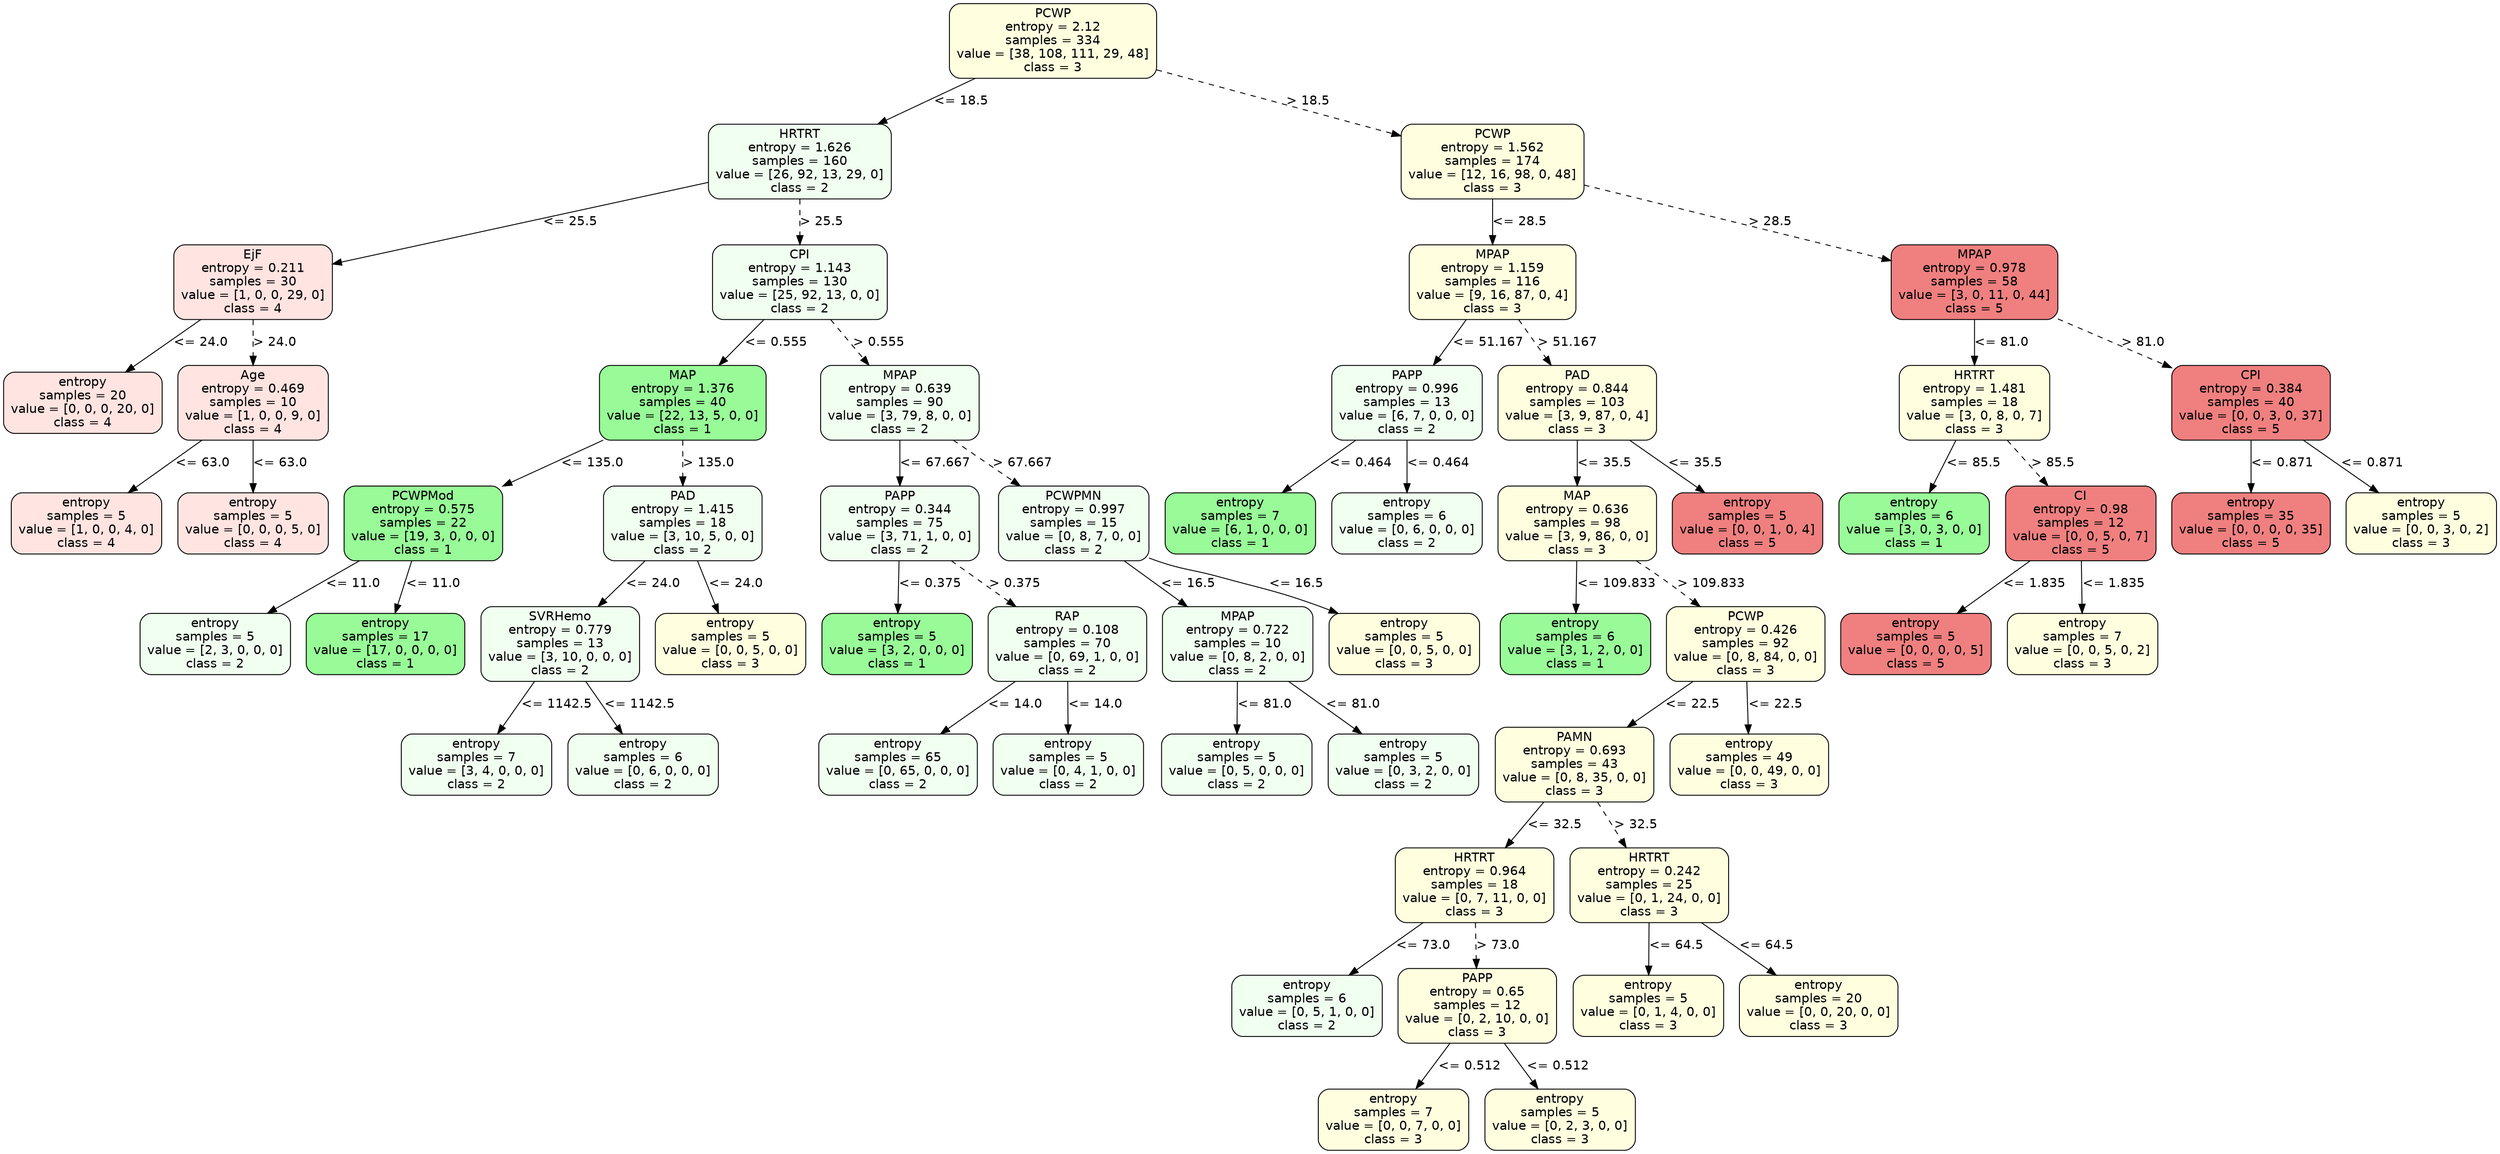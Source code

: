 strict digraph Tree {
	graph [bb="0,0,2416.5,1274"];
	node [color=black,
		fontname=helvetica,
		label="\N",
		shape=box,
		style="filled, rounded"
	];
	edge [fontname=helvetica];
	0	[fillcolor=lightyellow,
		height=1.1528,
		label="PCWP\nentropy = 2.12\nsamples = 334\nvalue = [38, 108, 111, 29, 48]\nclass = 3",
		pos="1017.5,1232.5",
		width=2.6528];
	1	[fillcolor=honeydew,
		height=1.1528,
		label="HRTRT\nentropy = 1.626\nsamples = 160\nvalue = [26, 92, 13, 29, 0]\nclass = 2",
		pos="748.5,1098.5",
		width=2.3611];
	0 -> 1	[label="<= 18.5",
		labelangle=45,
		labeldistance=2.5,
		lp="915,1165.5",
		op="<=",
		param=18.5,
		pos="e,831.34,1140.2 934.96,1191 905.02,1176.3 871.02,1159.6 840.33,1144.6",
		style=solid];
	28	[fillcolor=lightyellow,
		height=1.1528,
		label="PCWP\nentropy = 1.562\nsamples = 174\nvalue = [12, 16, 98, 0, 48]\nclass = 3",
		pos="1463.5,1098.5",
		width=2.3611];
	0 -> 28	[label="> 18.5",
		labelangle=-45,
		labeldistance=2.5,
		lp="1274,1165.5",
		op=">",
		param=18.5,
		pos="e,1378.2,1124.8 1113.2,1203.2 1188.5,1180.9 1293,1150 1368.2,1127.7",
		style=dashed];
	2	[fillcolor=mistyrose,
		height=1.1528,
		label="EjF\nentropy = 0.211\nsamples = 30\nvalue = [1, 0, 0, 29, 0]\nclass = 4",
		pos="235.5,964.5",
		width=2.0417];
	1 -> 2	[label="<= 25.5",
		lp="531,1031.5",
		op="<=",
		param=25.5,
		pos="e,309.33,984.5 663.21,1075.6 567.73,1051 413.99,1011.4 319.17,987.03",
		style=solid];
	7	[fillcolor=honeydew,
		height=1.1528,
		label="CPI\nentropy = 1.143\nsamples = 130\nvalue = [25, 92, 13, 0, 0]\nclass = 2",
		pos="748.5,964.5",
		width=2.25];
	1 -> 7	[label="> 25.5",
		lp="768,1031.5",
		op=">",
		param=25.5,
		pos="e,748.5,1006.3 748.5,1056.8 748.5,1044 748.5,1029.7 748.5,1016.3",
		style=dashed];
	3	[fillcolor=mistyrose,
		height=0.94444,
		label="entropy\nsamples = 20\nvalue = [0, 0, 0, 20, 0]\nclass = 4",
		pos="73.5,830.5",
		width=2.0417];
	2 -> 3	[label="<= 24.0",
		lp="183,897.5",
		op="<=",
		param=24.0,
		pos="e,114.04,864.53 185.57,922.82 165.3,906.3 141.97,887.29 121.86,870.9",
		style=solid];
	4	[fillcolor=mistyrose,
		height=1.1528,
		label="Age\nentropy = 0.469\nsamples = 10\nvalue = [1, 0, 0, 9, 0]\nclass = 4",
		pos="235.5,830.5",
		width=1.9444];
	2 -> 4	[label="> 24.0",
		lp="255,897.5",
		op=">",
		param=24.0,
		pos="e,235.5,872.27 235.5,922.82 235.5,910.02 235.5,895.73 235.5,882.32",
		style=dashed];
	5	[fillcolor=mistyrose,
		height=0.94444,
		label="entropy\nsamples = 5\nvalue = [1, 0, 0, 4, 0]\nclass = 4",
		pos="77.5,696.5",
		width=1.9444];
	4 -> 5	[label="<= 63.0",
		lp="185,763.5",
		op="<=",
		param=63.0,
		pos="e,117.03,730.53 186.81,788.82 167.12,772.37 144.48,753.46 124.93,737.12",
		style=solid];
	6	[fillcolor=mistyrose,
		height=0.94444,
		label="entropy\nsamples = 5\nvalue = [0, 0, 0, 5, 0]\nclass = 4",
		pos="235.5,696.5",
		width=1.9444];
	4 -> 6	[label="<= 63.0",
		lp="259,763.5",
		op="<=",
		param=63.0,
		pos="e,235.5,730.74 235.5,788.82 235.5,773.68 235.5,756.44 235.5,741.05",
		style=solid];
	8	[fillcolor=palegreen,
		height=1.1528,
		label="MAP\nentropy = 1.376\nsamples = 40\nvalue = [22, 13, 5, 0, 0]\nclass = 1",
		pos="643.5,830.5",
		width=2.1528];
	7 -> 8	[label="<= 0.555",
		lp="727,897.5",
		op="<=",
		param=0.555,
		pos="e,675.93,872.27 716.14,922.82 705.46,909.39 693.47,894.32 682.36,880.35",
		style=solid];
	17	[fillcolor=honeydew,
		height=1.1528,
		label="MPAP\nentropy = 0.639\nsamples = 90\nvalue = [3, 79, 8, 0, 0]\nclass = 2",
		pos="843.5,830.5",
		width=2.0417];
	7 -> 17	[label="> 0.555",
		lp="822.5,897.5",
		op=">",
		param=0.555,
		pos="e,814.15,872.27 777.78,922.82 787.35,909.52 798.08,894.6 808.06,880.74",
		style=dashed];
	9	[fillcolor=palegreen,
		height=1.1528,
		label="PCWPMod\nentropy = 0.575\nsamples = 22\nvalue = [19, 3, 0, 0, 0]\nclass = 1",
		pos="397.5,696.5",
		width=2.0417];
	8 -> 9	[label="<= 135.0",
		lp="556,763.5",
		op="<=",
		param=135.0,
		pos="e,471.15,737.02 568.02,789 540.24,774.09 508.63,757.13 480.24,741.9",
		style=solid];
	12	[fillcolor=honeydew,
		height=1.1528,
		label="PAD\nentropy = 1.415\nsamples = 18\nvalue = [3, 10, 5, 0, 0]\nclass = 2",
		pos="643.5,696.5",
		width=2.0417];
	8 -> 12	[label="> 135.0",
		lp="666.5,763.5",
		op=">",
		param=135.0,
		pos="e,643.5,738.27 643.5,788.82 643.5,776.02 643.5,761.73 643.5,748.32",
		style=dashed];
	10	[fillcolor=honeydew,
		height=0.94444,
		label="entropy\nsamples = 5\nvalue = [2, 3, 0, 0, 0]\nclass = 2",
		pos="175.5,562.5",
		width=1.9444];
	9 -> 10	[label="<= 11.0",
		lp="317,629.5",
		op="<=",
		param=11.0,
		pos="e,231.2,596.62 329.38,655 300.98,638.11 268.14,618.58 240.12,601.92",
		style=solid];
	11	[fillcolor=palegreen,
		height=0.94444,
		label="entropy\nsamples = 17\nvalue = [17, 0, 0, 0, 0]\nclass = 1",
		pos="337.5,562.5",
		width=2.0417];
	9 -> 11	[label="<= 11.0",
		lp="393,629.5",
		op="<=",
		param=11.0,
		pos="e,352.61,596.74 379.01,654.82 371.99,639.39 363.99,621.78 356.89,606.17",
		style=solid];
	13	[fillcolor=honeydew,
		height=1.1528,
		label="SVRHemo\nentropy = 0.779\nsamples = 13\nvalue = [3, 10, 0, 0, 0]\nclass = 2",
		pos="502.5,562.5",
		width=2.0417];
	12 -> 13	[label="<= 24.0",
		lp="601,629.5",
		op="<=",
		param=24.0,
		pos="e,546.05,604.27 600.04,654.82 585.3,641.02 568.7,625.48 553.43,611.18",
		style=solid];
	16	[fillcolor=lightyellow,
		height=0.94444,
		label="entropy\nsamples = 5\nvalue = [0, 0, 5, 0, 0]\nclass = 3",
		pos="664.5,562.5",
		width=1.9444];
	12 -> 16	[label="<= 24.0",
		lp="679,629.5",
		op="<=",
		param=24.0,
		pos="e,659.21,596.74 649.97,654.82 652.38,639.68 655.12,622.44 657.57,607.05",
		style=solid];
	14	[fillcolor=honeydew,
		height=0.94444,
		label="entropy\nsamples = 7\nvalue = [3, 4, 0, 0, 0]\nclass = 2",
		pos="424.5,428.5",
		width=1.9444];
	13 -> 14	[label="<= 1142.5",
		lp="497.5,495.5",
		op="<=",
		param=1142.5,
		pos="e,444.14,462.74 478.46,520.82 469.26,505.24 458.74,487.45 449.45,471.73",
		style=solid];
	15	[fillcolor=honeydew,
		height=0.94444,
		label="entropy\nsamples = 6\nvalue = [0, 6, 0, 0, 0]\nclass = 2",
		pos="582.5,428.5",
		width=1.9444];
	13 -> 15	[label="<= 1142.5",
		lp="576.5,495.5",
		op="<=",
		param=1142.5,
		pos="e,562.35,462.74 527.16,520.82 536.6,505.24 547.38,487.45 556.91,471.73",
		style=solid];
	18	[fillcolor=honeydew,
		height=1.1528,
		label="PAPP\nentropy = 0.344\nsamples = 75\nvalue = [3, 71, 1, 0, 0]\nclass = 2",
		pos="843.5,696.5",
		width=2.0417];
	17 -> 18	[label="<= 67.667",
		lp="874.5,763.5",
		op="<=",
		param=67.667,
		pos="e,843.5,738.27 843.5,788.82 843.5,776.02 843.5,761.73 843.5,748.32",
		style=solid];
	23	[fillcolor=honeydew,
		height=1.1528,
		label="PCWPMN\nentropy = 0.997\nsamples = 15\nvalue = [0, 8, 7, 0, 0]\nclass = 2",
		pos="1066.5,696.5",
		width=1.9444];
	17 -> 23	[label="> 67.667",
		lp="989.5,763.5",
		op=">",
		param=67.667,
		pos="e,997.82,738.15 911.92,789 936.32,774.56 963.96,758.19 989.06,743.34",
		style=dashed];
	19	[fillcolor=palegreen,
		height=0.94444,
		label="entropy\nsamples = 5\nvalue = [3, 2, 0, 0, 0]\nclass = 1",
		pos="822.5,562.5",
		width=1.9444];
	18 -> 19	[label="<= 0.375",
		lp="862,629.5",
		op="<=",
		param=0.375,
		pos="e,827.79,596.74 837.03,654.82 834.62,639.68 831.88,622.44 829.43,607.05",
		style=solid];
	20	[fillcolor=honeydew,
		height=1.1528,
		label="RAP\nentropy = 0.108\nsamples = 70\nvalue = [0, 69, 1, 0, 0]\nclass = 2",
		pos="984.5,562.5",
		width=2.0417];
	18 -> 20	[label="> 0.375",
		lp="941.5,629.5",
		op=">",
		param=0.375,
		pos="e,940.95,604.27 886.96,654.82 901.7,641.02 918.3,625.48 933.57,611.18",
		style=dashed];
	21	[fillcolor=honeydew,
		height=0.94444,
		label="entropy\nsamples = 65\nvalue = [0, 65, 0, 0, 0]\nclass = 2",
		pos="823.5,428.5",
		width=2.0417];
	20 -> 21	[label="<= 14.0",
		lp="933,495.5",
		op="<=",
		param=14.0,
		pos="e,863.79,462.53 934.88,520.82 914.73,504.3 891.55,485.29 871.56,468.9",
		style=solid];
	22	[fillcolor=honeydew,
		height=0.94444,
		label="entropy\nsamples = 5\nvalue = [0, 4, 1, 0, 0]\nclass = 2",
		pos="985.5,428.5",
		width=1.9444];
	20 -> 22	[label="<= 14.0",
		lp="1009,495.5",
		op="<=",
		param=14.0,
		pos="e,985.25,462.74 984.81,520.82 984.92,505.68 985.05,488.44 985.17,473.05",
		style=solid];
	24	[fillcolor=honeydew,
		height=1.1528,
		label="MPAP\nentropy = 0.722\nsamples = 10\nvalue = [0, 8, 2, 0, 0]\nclass = 2",
		pos="1146.5,562.5",
		width=1.9444];
	23 -> 24	[label="<= 16.5",
		lp="1133,629.5",
		op="<=",
		param=16.5,
		pos="e,1121.8,604.27 1091.2,654.82 1099.1,641.64 1108.1,626.89 1116.4,613.14",
		style=solid];
	27	[fillcolor=lightyellow,
		height=0.94444,
		label="entropy\nsamples = 5\nvalue = [0, 0, 5, 0, 0]\nclass = 3",
		pos="1304.5,562.5",
		width=1.9444];
	23 -> 27	[label="<= 16.5",
		lp="1217,629.5",
		op="<=",
		param=16.5,
		pos="e,1244.9,596.54 1136.6,656.61 1167.9,639.24 1204.7,618.83 1235.9,601.56",
		style=solid];
	25	[fillcolor=honeydew,
		height=0.94444,
		label="entropy\nsamples = 5\nvalue = [0, 5, 0, 0, 0]\nclass = 2",
		pos="1145.5,428.5",
		width=1.9444];
	24 -> 25	[label="<= 81.0",
		lp="1170,495.5",
		op="<=",
		param=81.0,
		pos="e,1145.8,462.74 1146.2,520.82 1146.1,505.68 1145.9,488.44 1145.8,473.05",
		style=solid];
	26	[fillcolor=honeydew,
		height=0.94444,
		label="entropy\nsamples = 5\nvalue = [0, 3, 2, 0, 0]\nclass = 2",
		pos="1303.5,428.5",
		width=1.9444];
	24 -> 26	[label="<= 81.0",
		lp="1254,495.5",
		op="<=",
		param=81.0,
		pos="e,1264.2,462.53 1194.9,520.82 1214.4,504.37 1236.9,485.46 1256.4,469.12",
		style=solid];
	29	[fillcolor=lightyellow,
		height=1.1528,
		label="MPAP\nentropy = 1.159\nsamples = 116\nvalue = [9, 16, 87, 0, 4]\nclass = 3",
		pos="1463.5,964.5",
		width=2.1528];
	28 -> 29	[label="<= 28.5",
		lp="1487,1031.5",
		op="<=",
		param=28.5,
		pos="e,1463.5,1006.3 1463.5,1056.8 1463.5,1044 1463.5,1029.7 1463.5,1016.3",
		style=solid];
	48	[fillcolor=lightcoral,
		height=1.1528,
		label="MPAP\nentropy = 0.978\nsamples = 58\nvalue = [3, 0, 11, 0, 44]\nclass = 5",
		pos="1921.5,964.5",
		width=2.1528];
	28 -> 48	[label="> 28.5",
		lp="1726,1031.5",
		op=">",
		param=28.5,
		pos="e,1843.8,987.91 1548.6,1073 1629.9,1049.6 1751.8,1014.4 1833.9,990.74",
		style=dashed];
	30	[fillcolor=honeydew,
		height=1.1528,
		label="PAPP\nentropy = 0.996\nsamples = 13\nvalue = [6, 7, 0, 0, 0]\nclass = 2",
		pos="1382.5,830.5",
		width=1.9444];
	29 -> 30	[label="<= 51.167",
		lp="1453.5,897.5",
		op="<=",
		param=51.167,
		pos="e,1403.5,872.02 1434.2,922.98 1430.2,917.02 1426.2,910.9 1422.5,905 1417.7,897.29 1412.9,888.97 1408.3,880.8",
		style=solid];
	33	[fillcolor=lightyellow,
		height=1.1528,
		label="PAD\nentropy = 0.844\nsamples = 103\nvalue = [3, 9, 87, 0, 4]\nclass = 3",
		pos="1544.5,830.5",
		width=2.0417];
	29 -> 33	[label="> 51.167",
		lp="1533.5,897.5",
		op=">",
		param=51.167,
		pos="e,1519.5,872.27 1488.5,922.82 1496.5,909.64 1505.6,894.89 1514,881.14",
		style=dashed];
	31	[fillcolor=palegreen,
		height=0.94444,
		label="entropy\nsamples = 7\nvalue = [6, 1, 0, 0, 0]\nclass = 1",
		pos="1224.5,696.5",
		width=1.9444];
	30 -> 31	[label="<= 0.464",
		lp="1336,763.5",
		op="<=",
		param=0.464,
		pos="e,1264,730.53 1333.8,788.82 1314.1,772.37 1291.5,753.46 1271.9,737.12",
		style=solid];
	32	[fillcolor=honeydew,
		height=0.94444,
		label="entropy\nsamples = 6\nvalue = [0, 6, 0, 0, 0]\nclass = 2",
		pos="1382.5,696.5",
		width=1.9444];
	30 -> 32	[label="<= 0.464",
		lp="1410,763.5",
		op="<=",
		param=0.464,
		pos="e,1382.5,730.74 1382.5,788.82 1382.5,773.68 1382.5,756.44 1382.5,741.05",
		style=solid];
	34	[fillcolor=lightyellow,
		height=1.1528,
		label="MAP\nentropy = 0.636\nsamples = 98\nvalue = [3, 9, 86, 0, 0]\nclass = 3",
		pos="1544.5,696.5",
		width=2.0417];
	33 -> 34	[label="<= 35.5",
		lp="1568,763.5",
		op="<=",
		param=35.5,
		pos="e,1544.5,738.27 1544.5,788.82 1544.5,776.02 1544.5,761.73 1544.5,748.32",
		style=solid];
	47	[fillcolor=lightcoral,
		height=0.94444,
		label="entropy\nsamples = 5\nvalue = [0, 0, 1, 0, 4]\nclass = 5",
		pos="1706.5,696.5",
		width=1.9444];
	33 -> 47	[label="<= 35.5",
		lp="1654,763.5",
		op="<=",
		param=35.5,
		pos="e,1666,730.53 1594.4,788.82 1614.7,772.3 1638,753.29 1658.1,736.9",
		style=solid];
	35	[fillcolor=palegreen,
		height=0.94444,
		label="entropy\nsamples = 6\nvalue = [3, 1, 2, 0, 0]\nclass = 1",
		pos="1466.5,562.5",
		width=1.9444];
	34 -> 35	[label="<= 109.833",
		lp="1537.5,629.5",
		op="<=",
		param=109.833,
		pos="e,1481.3,596.68 1514,654.85 1510,648.97 1506,642.9 1502.5,637 1496.6,627.2 1490.9,616.3 1485.8,605.97",
		style=solid];
	36	[fillcolor=lightyellow,
		height=1.1528,
		label="PCWP\nentropy = 0.426\nsamples = 92\nvalue = [0, 8, 84, 0, 0]\nclass = 3",
		pos="1628.5,562.5",
		width=2.0417];
	34 -> 36	[label="> 109.833",
		lp="1620,629.5",
		op=">",
		param=109.833,
		pos="e,1602.6,604.27 1570.4,654.82 1578.9,641.52 1588.3,626.6 1597.2,612.74",
		style=dashed];
	37	[fillcolor=lightyellow,
		height=1.1528,
		label="PAMN\nentropy = 0.693\nsamples = 43\nvalue = [0, 8, 35, 0, 0]\nclass = 3",
		pos="1466.5,428.5",
		width=2.0417];
	36 -> 37	[label="<= 22.5",
		lp="1576,495.5",
		op="<=",
		param=22.5,
		pos="e,1516.3,470.05 1578.6,520.82 1561.4,506.83 1542,491.04 1524.3,476.59",
		style=solid];
	46	[fillcolor=lightyellow,
		height=0.94444,
		label="entropy\nsamples = 49\nvalue = [0, 0, 49, 0, 0]\nclass = 3",
		pos="1631.5,428.5",
		width=2.0417];
	36 -> 46	[label="<= 22.5",
		lp="1654,495.5",
		op="<=",
		param=22.5,
		pos="e,1630.7,462.74 1629.4,520.82 1629.8,505.68 1630.2,488.44 1630.5,473.05",
		style=solid];
	38	[fillcolor=lightyellow,
		height=1.1528,
		label="HRTRT\nentropy = 0.964\nsamples = 18\nvalue = [0, 7, 11, 0, 0]\nclass = 3",
		pos="1372.5,294.5",
		width=2.0417];
	37 -> 38	[label="<= 32.5",
		lp="1446,361.5",
		op="<=",
		param=32.5,
		pos="e,1401.5,336.27 1437.5,386.82 1428.1,373.52 1417.4,358.6 1407.6,344.74",
		style=solid];
	43	[fillcolor=lightyellow,
		height=1.1528,
		label="HRTRT\nentropy = 0.242\nsamples = 25\nvalue = [0, 1, 24, 0, 0]\nclass = 3",
		pos="1537.5,294.5",
		width=2.0417];
	37 -> 43	[label="> 32.5",
		lp="1524,361.5",
		op=">",
		param=32.5,
		pos="e,1515.6,336.27 1488.4,386.82 1495.5,373.64 1503.4,358.89 1510.8,345.14",
		style=dashed];
	39	[fillcolor=honeydew,
		height=0.94444,
		label="entropy\nsamples = 6\nvalue = [0, 5, 1, 0, 0]\nclass = 2",
		pos="1212.5,160.5",
		width=1.9444];
	38 -> 39	[label="<= 73.0",
		lp="1321,227.5",
		op="<=",
		param=73.0,
		pos="e,1252.5,194.53 1323.2,252.82 1303.2,236.3 1280.1,217.29 1260.3,200.9",
		style=solid];
	40	[fillcolor=lightyellow,
		height=1.1528,
		label="PAPP\nentropy = 0.65\nsamples = 12\nvalue = [0, 2, 10, 0, 0]\nclass = 3",
		pos="1374.5,160.5",
		width=2.0417];
	38 -> 40	[label="> 73.0",
		lp="1394,227.5",
		op=">",
		param=73.0,
		pos="e,1373.9,202.27 1373.1,252.82 1373.3,240.02 1373.5,225.73 1373.7,212.32",
		style=dashed];
	41	[fillcolor=lightyellow,
		height=0.94444,
		label="entropy\nsamples = 7\nvalue = [0, 0, 7, 0, 0]\nclass = 3",
		pos="1295.5,34",
		width=1.9444];
	40 -> 41	[label="<= 0.512",
		lp="1365,93.5",
		op="<=",
		param=0.512,
		pos="e,1316.7,68.379 1348.6,118.73 1340.1,105.35 1330.7,90.465 1322.1,76.995",
		style=solid];
	42	[fillcolor=lightyellow,
		height=0.94444,
		label="entropy\nsamples = 5\nvalue = [0, 2, 3, 0, 0]\nclass = 3",
		pos="1453.5,34",
		width=1.9444];
	40 -> 42	[label="<= 0.512",
		lp="1449,93.5",
		op="<=",
		param=0.512,
		pos="e,1432.3,68.379 1400.4,118.73 1408.9,105.35 1418.3,90.465 1426.9,76.995",
		style=solid];
	44	[fillcolor=lightyellow,
		height=0.94444,
		label="entropy\nsamples = 5\nvalue = [0, 1, 4, 0, 0]\nclass = 3",
		pos="1536.5,160.5",
		width=1.9444];
	43 -> 44	[label="<= 64.5",
		lp="1561,227.5",
		op="<=",
		param=64.5,
		pos="e,1536.8,194.74 1537.2,252.82 1537.1,237.68 1536.9,220.44 1536.8,205.05",
		style=solid];
	45	[fillcolor=lightyellow,
		height=0.94444,
		label="entropy\nsamples = 20\nvalue = [0, 0, 20, 0, 0]\nclass = 3",
		pos="1698.5,160.5",
		width=2.0417];
	43 -> 45	[label="<= 64.5",
		lp="1647,227.5",
		op="<=",
		param=64.5,
		pos="e,1658.2,194.53 1587.1,252.82 1607.3,236.3 1630.5,217.29 1650.4,200.9",
		style=solid];
	49	[fillcolor=lightyellow,
		height=1.1528,
		label="HRTRT\nentropy = 1.481\nsamples = 18\nvalue = [3, 0, 8, 0, 7]\nclass = 3",
		pos="1921.5,830.5",
		width=1.9444];
	48 -> 49	[label="<= 81.0",
		lp="1945,897.5",
		op="<=",
		param=81.0,
		pos="e,1921.5,872.27 1921.5,922.82 1921.5,910.02 1921.5,895.73 1921.5,882.32",
		style=solid];
	54	[fillcolor=lightcoral,
		height=1.1528,
		label="CPI\nentropy = 0.384\nsamples = 40\nvalue = [0, 0, 3, 0, 37]\nclass = 5",
		pos="2184.5,830.5",
		width=2.0417];
	48 -> 54	[label="> 81.0",
		lp="2081,897.5",
		op=">",
		param=81.0,
		pos="e,2110.9,868.43 1999.3,924.43 2031.6,908.24 2069.1,889.44 2101.8,873",
		style=dashed];
	50	[fillcolor=palegreen,
		height=0.94444,
		label="entropy\nsamples = 6\nvalue = [3, 0, 3, 0, 0]\nclass = 1",
		pos="1864.5,696.5",
		width=1.9444];
	49 -> 50	[label="<= 85.5",
		lp="1919,763.5",
		op="<=",
		param=85.5,
		pos="e,1878.9,730.74 1903.9,788.82 1897.3,773.39 1889.7,755.78 1882.9,740.17",
		style=solid];
	51	[fillcolor=lightcoral,
		height=1.1528,
		label="CI\nentropy = 0.98\nsamples = 12\nvalue = [0, 0, 5, 0, 7]\nclass = 5",
		pos="2022.5,696.5",
		width=1.9444];
	49 -> 51	[label="> 85.5",
		lp="1995,763.5",
		op=">",
		param=85.5,
		pos="e,1991.3,738.27 1952.6,788.82 1962.9,775.39 1974.4,760.32 1985.1,746.35",
		style=dashed];
	52	[fillcolor=lightcoral,
		height=0.94444,
		label="entropy\nsamples = 5\nvalue = [0, 0, 0, 0, 5]\nclass = 5",
		pos="1943.5,562.5",
		width=1.9444];
	51 -> 52	[label="<= 1.835",
		lp="2013,629.5",
		op="<=",
		param=1.835,
		pos="e,1963.4,596.74 1998.2,654.82 1988.8,639.24 1978.2,621.45 1968.8,605.73",
		style=solid];
	53	[fillcolor=lightyellow,
		height=0.94444,
		label="entropy\nsamples = 7\nvalue = [0, 0, 5, 0, 2]\nclass = 3",
		pos="2101.5,562.5",
		width=1.9444];
	51 -> 53	[label="<= 1.835",
		lp="2092,629.5",
		op="<=",
		param=1.835,
		pos="e,2081.6,596.74 2046.8,654.82 2056.2,639.24 2066.8,621.45 2076.2,605.73",
		style=solid];
	55	[fillcolor=lightcoral,
		height=0.94444,
		label="entropy\nsamples = 35\nvalue = [0, 0, 0, 0, 35]\nclass = 5",
		pos="2184.5,696.5",
		width=2.0417];
	54 -> 55	[label="<= 0.871",
		lp="2212,763.5",
		op="<=",
		param=0.871,
		pos="e,2184.5,730.74 2184.5,788.82 2184.5,773.68 2184.5,756.44 2184.5,741.05",
		style=solid];
	56	[fillcolor=lightyellow,
		height=0.94444,
		label="entropy\nsamples = 5\nvalue = [0, 0, 3, 0, 2]\nclass = 3",
		pos="2346.5,696.5",
		width=1.9444];
	54 -> 56	[label="<= 0.871",
		lp="2297,763.5",
		op="<=",
		param=0.871,
		pos="e,2306,730.53 2234.4,788.82 2254.7,772.3 2278,753.29 2298.1,736.9",
		style=solid];
}
